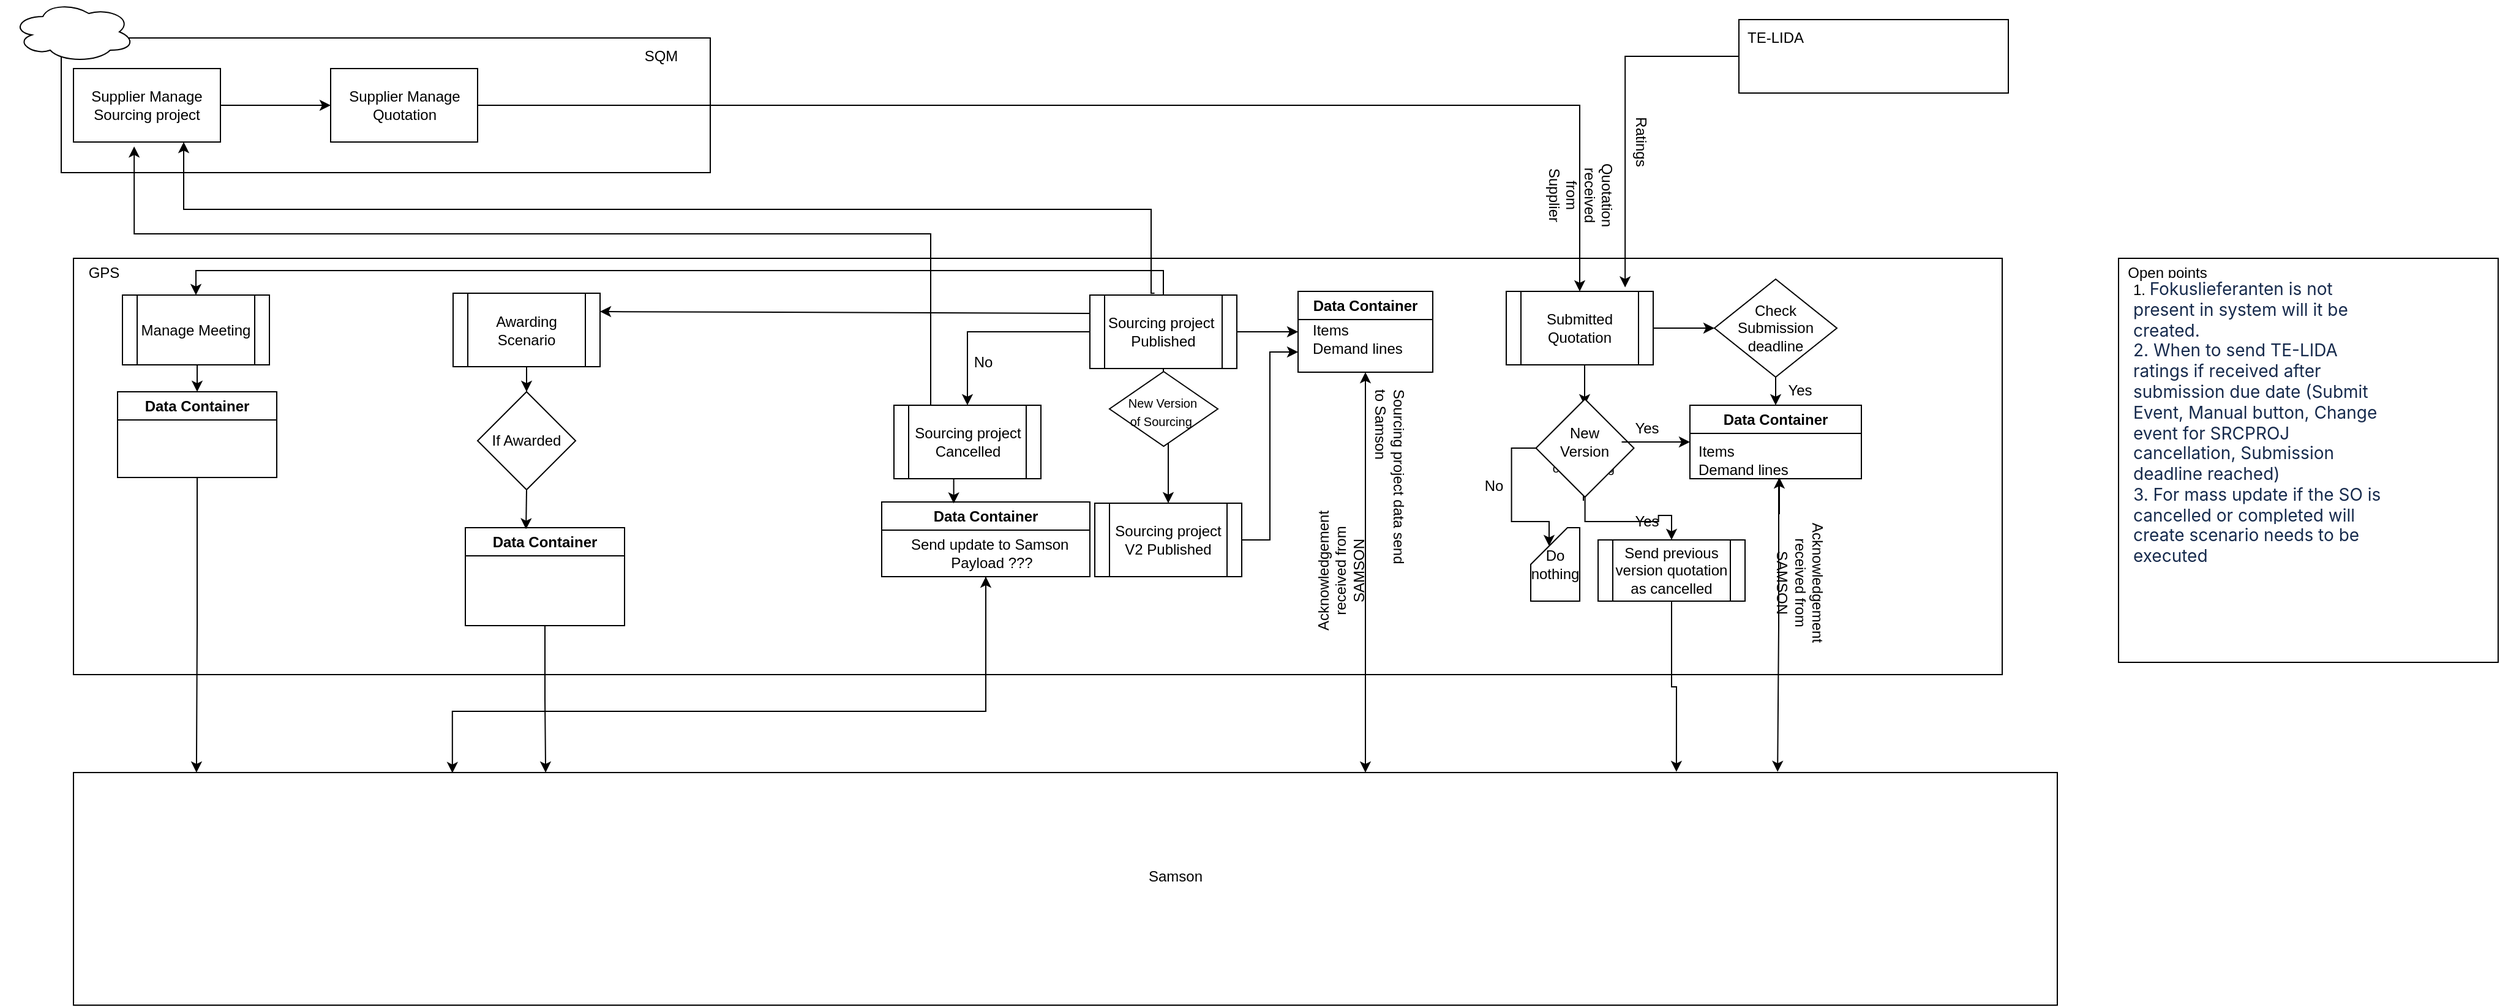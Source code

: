 <mxfile version="26.0.11">
  <diagram name="Page-1" id="dd8cIECYtLtFShTJi25j">
    <mxGraphModel dx="2598" dy="1408" grid="1" gridSize="10" guides="1" tooltips="1" connect="1" arrows="1" fold="1" page="1" pageScale="1" pageWidth="850" pageHeight="1100" math="0" shadow="0">
      <root>
        <mxCell id="0" />
        <mxCell id="1" parent="0" />
        <mxCell id="d7gIqnNGh7gK6bCU3JEa-17" value="" style="rounded=0;whiteSpace=wrap;html=1;" vertex="1" parent="1">
          <mxGeometry x="-830" y="-170" width="530" height="110" as="geometry" />
        </mxCell>
        <mxCell id="d7gIqnNGh7gK6bCU3JEa-1" value="" style="rounded=0;whiteSpace=wrap;html=1;" vertex="1" parent="1">
          <mxGeometry x="-820" y="10" width="1575" height="340" as="geometry" />
        </mxCell>
        <mxCell id="d7gIqnNGh7gK6bCU3JEa-4" value="GPS" style="text;html=1;align=center;verticalAlign=middle;whiteSpace=wrap;rounded=0;" vertex="1" parent="1">
          <mxGeometry x="-880" y="7" width="170" height="30" as="geometry" />
        </mxCell>
        <mxCell id="d7gIqnNGh7gK6bCU3JEa-108" style="edgeStyle=orthogonalEdgeStyle;rounded=0;orthogonalLoop=1;jettySize=auto;html=1;exitX=1;exitY=0.5;exitDx=0;exitDy=0;entryX=0;entryY=0.5;entryDx=0;entryDy=0;" edge="1" parent="1" source="d7gIqnNGh7gK6bCU3JEa-6" target="d7gIqnNGh7gK6bCU3JEa-72">
          <mxGeometry relative="1" as="geometry" />
        </mxCell>
        <mxCell id="d7gIqnNGh7gK6bCU3JEa-126" style="edgeStyle=orthogonalEdgeStyle;rounded=0;orthogonalLoop=1;jettySize=auto;html=1;exitX=0.5;exitY=0;exitDx=0;exitDy=0;entryX=0.5;entryY=0;entryDx=0;entryDy=0;" edge="1" parent="1" source="d7gIqnNGh7gK6bCU3JEa-6" target="d7gIqnNGh7gK6bCU3JEa-122">
          <mxGeometry relative="1" as="geometry" />
        </mxCell>
        <mxCell id="d7gIqnNGh7gK6bCU3JEa-135" style="edgeStyle=orthogonalEdgeStyle;rounded=0;orthogonalLoop=1;jettySize=auto;html=1;exitX=0.44;exitY=-0.024;exitDx=0;exitDy=0;entryX=0.75;entryY=1;entryDx=0;entryDy=0;exitPerimeter=0;" edge="1" parent="1" source="d7gIqnNGh7gK6bCU3JEa-6" target="d7gIqnNGh7gK6bCU3JEa-23">
          <mxGeometry relative="1" as="geometry">
            <Array as="points">
              <mxPoint x="60" y="39" />
              <mxPoint x="60" y="-30" />
              <mxPoint x="-730" y="-30" />
            </Array>
          </mxGeometry>
        </mxCell>
        <mxCell id="d7gIqnNGh7gK6bCU3JEa-147" style="edgeStyle=orthogonalEdgeStyle;rounded=0;orthogonalLoop=1;jettySize=auto;html=1;exitX=0.5;exitY=1;exitDx=0;exitDy=0;entryX=0.5;entryY=0;entryDx=0;entryDy=0;" edge="1" parent="1" source="d7gIqnNGh7gK6bCU3JEa-6" target="d7gIqnNGh7gK6bCU3JEa-145">
          <mxGeometry relative="1" as="geometry" />
        </mxCell>
        <mxCell id="d7gIqnNGh7gK6bCU3JEa-6" value="Sourcing project&amp;nbsp;&lt;div&gt;Published&lt;/div&gt;" style="shape=process;whiteSpace=wrap;html=1;backgroundOutline=1;" vertex="1" parent="1">
          <mxGeometry x="10" y="40" width="120" height="60" as="geometry" />
        </mxCell>
        <mxCell id="d7gIqnNGh7gK6bCU3JEa-18" value="" style="ellipse;shape=cloud;whiteSpace=wrap;html=1;" vertex="1" parent="1">
          <mxGeometry x="-870" y="-200" width="100" height="50" as="geometry" />
        </mxCell>
        <mxCell id="d7gIqnNGh7gK6bCU3JEa-37" style="edgeStyle=orthogonalEdgeStyle;rounded=0;orthogonalLoop=1;jettySize=auto;html=1;entryX=0;entryY=0.5;entryDx=0;entryDy=0;" edge="1" parent="1" source="d7gIqnNGh7gK6bCU3JEa-23" target="d7gIqnNGh7gK6bCU3JEa-24">
          <mxGeometry relative="1" as="geometry" />
        </mxCell>
        <mxCell id="d7gIqnNGh7gK6bCU3JEa-23" value="" style="rounded=0;whiteSpace=wrap;html=1;" vertex="1" parent="1">
          <mxGeometry x="-820" y="-145" width="120" height="60" as="geometry" />
        </mxCell>
        <mxCell id="d7gIqnNGh7gK6bCU3JEa-25" value="Supplier Manage Sourcing project" style="text;html=1;align=center;verticalAlign=middle;whiteSpace=wrap;rounded=0;" vertex="1" parent="1">
          <mxGeometry x="-810" y="-130" width="100" height="30" as="geometry" />
        </mxCell>
        <mxCell id="d7gIqnNGh7gK6bCU3JEa-35" value="" style="group" vertex="1" connectable="0" parent="1">
          <mxGeometry x="-610" y="-145" width="120" height="60" as="geometry" />
        </mxCell>
        <mxCell id="d7gIqnNGh7gK6bCU3JEa-24" value="" style="rounded=0;whiteSpace=wrap;html=1;" vertex="1" parent="d7gIqnNGh7gK6bCU3JEa-35">
          <mxGeometry width="120" height="60" as="geometry" />
        </mxCell>
        <mxCell id="d7gIqnNGh7gK6bCU3JEa-26" value="Supplier Manage Quotation" style="text;html=1;align=center;verticalAlign=middle;whiteSpace=wrap;rounded=0;" vertex="1" parent="d7gIqnNGh7gK6bCU3JEa-35">
          <mxGeometry x="7.5" y="15" width="105" height="30" as="geometry" />
        </mxCell>
        <mxCell id="d7gIqnNGh7gK6bCU3JEa-56" value="" style="rounded=0;whiteSpace=wrap;html=1;" vertex="1" parent="1">
          <mxGeometry x="-820" y="430" width="1620" height="190" as="geometry" />
        </mxCell>
        <mxCell id="d7gIqnNGh7gK6bCU3JEa-68" value="Samson" style="text;html=1;align=center;verticalAlign=middle;whiteSpace=wrap;rounded=0;" vertex="1" parent="1">
          <mxGeometry x="-50" y="500" width="260" height="30" as="geometry" />
        </mxCell>
        <mxCell id="d7gIqnNGh7gK6bCU3JEa-76" value="" style="group" vertex="1" connectable="0" parent="1">
          <mxGeometry x="520" y="27" width="100" height="80" as="geometry" />
        </mxCell>
        <mxCell id="d7gIqnNGh7gK6bCU3JEa-77" value="" style="group" vertex="1" connectable="0" parent="d7gIqnNGh7gK6bCU3JEa-76">
          <mxGeometry width="100" height="80" as="geometry" />
        </mxCell>
        <mxCell id="d7gIqnNGh7gK6bCU3JEa-44" value="" style="rhombus;whiteSpace=wrap;html=1;" vertex="1" parent="d7gIqnNGh7gK6bCU3JEa-77">
          <mxGeometry width="100" height="80" as="geometry" />
        </mxCell>
        <mxCell id="d7gIqnNGh7gK6bCU3JEa-54" value="Check Submission deadline" style="text;html=1;align=center;verticalAlign=middle;whiteSpace=wrap;rounded=0;" vertex="1" parent="d7gIqnNGh7gK6bCU3JEa-77">
          <mxGeometry x="20" y="25" width="60" height="30" as="geometry" />
        </mxCell>
        <mxCell id="d7gIqnNGh7gK6bCU3JEa-79" value="" style="endArrow=classic;startArrow=classic;html=1;rounded=0;entryX=0.5;entryY=1;entryDx=0;entryDy=0;" edge="1" parent="1" target="d7gIqnNGh7gK6bCU3JEa-72">
          <mxGeometry width="50" height="50" relative="1" as="geometry">
            <mxPoint x="235" y="430" as="sourcePoint" />
            <mxPoint x="470" y="230" as="targetPoint" />
            <Array as="points">
              <mxPoint x="235" y="330" />
            </Array>
          </mxGeometry>
        </mxCell>
        <mxCell id="d7gIqnNGh7gK6bCU3JEa-80" value="Sourcing project data send to Samson" style="text;html=1;align=left;verticalAlign=middle;whiteSpace=wrap;rounded=0;rotation=90;" vertex="1" parent="1">
          <mxGeometry x="180" y="175" width="150" height="30" as="geometry" />
        </mxCell>
        <mxCell id="d7gIqnNGh7gK6bCU3JEa-81" value="Acknowledgement received from SAMSON" style="text;html=1;align=center;verticalAlign=middle;whiteSpace=wrap;rounded=0;rotation=90;" vertex="1" parent="1">
          <mxGeometry x="525" y="260" width="130" height="30" as="geometry" />
        </mxCell>
        <mxCell id="d7gIqnNGh7gK6bCU3JEa-86" value="Data Container" style="swimlane;whiteSpace=wrap;html=1;" vertex="1" parent="1">
          <mxGeometry x="500" y="130" width="140" height="60" as="geometry" />
        </mxCell>
        <mxCell id="d7gIqnNGh7gK6bCU3JEa-87" value="Items&amp;nbsp;&lt;div&gt;Demand lines&lt;/div&gt;" style="text;html=1;align=left;verticalAlign=middle;whiteSpace=wrap;rounded=0;" vertex="1" parent="d7gIqnNGh7gK6bCU3JEa-86">
          <mxGeometry x="5" y="30" width="90" height="30" as="geometry" />
        </mxCell>
        <mxCell id="d7gIqnNGh7gK6bCU3JEa-91" value="" style="rounded=0;whiteSpace=wrap;html=1;" vertex="1" parent="1">
          <mxGeometry x="850" y="10" width="310" height="330" as="geometry" />
        </mxCell>
        <mxCell id="d7gIqnNGh7gK6bCU3JEa-92" value="Open points" style="text;html=1;align=center;verticalAlign=middle;whiteSpace=wrap;rounded=0;" vertex="1" parent="1">
          <mxGeometry x="800" y="7" width="180" height="30" as="geometry" />
        </mxCell>
        <mxCell id="d7gIqnNGh7gK6bCU3JEa-93" value="1.&amp;nbsp;&lt;span style=&quot;color: rgb(23, 43, 77); font-family: -apple-system, BlinkMacSystemFont, &amp;quot;Segoe UI&amp;quot;, Roboto, Oxygen, Ubuntu, &amp;quot;Fira Sans&amp;quot;, &amp;quot;Droid Sans&amp;quot;, &amp;quot;Helvetica Neue&amp;quot;, sans-serif; font-size: 14px; background-color: rgb(255, 255, 255);&quot;&gt;Fokuslieferanten is not present in system will it be created.&amp;nbsp;&lt;/span&gt;&lt;div&gt;&lt;span style=&quot;color: rgb(23, 43, 77); font-family: -apple-system, BlinkMacSystemFont, &amp;quot;Segoe UI&amp;quot;, Roboto, Oxygen, Ubuntu, &amp;quot;Fira Sans&amp;quot;, &amp;quot;Droid Sans&amp;quot;, &amp;quot;Helvetica Neue&amp;quot;, sans-serif; font-size: 14px; background-color: rgb(255, 255, 255);&quot;&gt;2. When to send TE-LIDA ratings if received after submission due date (Submit Event, Manual button, Change event for SRCPROJ cancellation, Submission deadline reached)&lt;/span&gt;&lt;/div&gt;&lt;div&gt;&lt;span style=&quot;color: rgb(23, 43, 77); font-family: -apple-system, BlinkMacSystemFont, &amp;quot;Segoe UI&amp;quot;, Roboto, Oxygen, Ubuntu, &amp;quot;Fira Sans&amp;quot;, &amp;quot;Droid Sans&amp;quot;, &amp;quot;Helvetica Neue&amp;quot;, sans-serif; font-size: 14px; background-color: rgb(255, 255, 255);&quot;&gt;3. For mass update if the SO is cancelled or completed will create scenario needs to be executed&lt;/span&gt;&lt;/div&gt;" style="text;html=1;align=left;verticalAlign=middle;whiteSpace=wrap;rounded=0;" vertex="1" parent="1">
          <mxGeometry x="860" y="38.5" width="210" height="210" as="geometry" />
        </mxCell>
        <mxCell id="d7gIqnNGh7gK6bCU3JEa-94" value="" style="shape=process;whiteSpace=wrap;html=1;backgroundOutline=1;" vertex="1" parent="1">
          <mxGeometry x="-150" y="130" width="120" height="60" as="geometry" />
        </mxCell>
        <mxCell id="d7gIqnNGh7gK6bCU3JEa-95" value="" style="endArrow=classic;html=1;rounded=0;entryX=0.5;entryY=0;entryDx=0;entryDy=0;exitX=0;exitY=0.5;exitDx=0;exitDy=0;" edge="1" parent="1" source="d7gIqnNGh7gK6bCU3JEa-6" target="d7gIqnNGh7gK6bCU3JEa-94">
          <mxGeometry width="50" height="50" relative="1" as="geometry">
            <mxPoint x="190" y="210" as="sourcePoint" />
            <mxPoint x="240" y="160" as="targetPoint" />
            <Array as="points">
              <mxPoint x="-90" y="70" />
            </Array>
          </mxGeometry>
        </mxCell>
        <mxCell id="d7gIqnNGh7gK6bCU3JEa-96" value="Sourcing project Cancelled" style="text;html=1;align=center;verticalAlign=middle;whiteSpace=wrap;rounded=0;" vertex="1" parent="1">
          <mxGeometry x="-142.5" y="145" width="105" height="30" as="geometry" />
        </mxCell>
        <mxCell id="d7gIqnNGh7gK6bCU3JEa-97" value="Data Container" style="swimlane;whiteSpace=wrap;html=1;" vertex="1" parent="1">
          <mxGeometry x="-160" y="209" width="170" height="61" as="geometry" />
        </mxCell>
        <mxCell id="d7gIqnNGh7gK6bCU3JEa-98" value="Send update to Samson&amp;nbsp;&lt;div&gt;Payload ???&lt;/div&gt;" style="text;html=1;align=center;verticalAlign=middle;whiteSpace=wrap;rounded=0;" vertex="1" parent="1">
          <mxGeometry x="-150" y="236" width="160" height="30" as="geometry" />
        </mxCell>
        <mxCell id="d7gIqnNGh7gK6bCU3JEa-99" style="edgeStyle=orthogonalEdgeStyle;rounded=0;orthogonalLoop=1;jettySize=auto;html=1;entryX=0.346;entryY=0.02;entryDx=0;entryDy=0;entryPerimeter=0;" edge="1" parent="1" target="d7gIqnNGh7gK6bCU3JEa-97">
          <mxGeometry relative="1" as="geometry">
            <mxPoint x="-91" y="190" as="sourcePoint" />
          </mxGeometry>
        </mxCell>
        <mxCell id="d7gIqnNGh7gK6bCU3JEa-100" style="edgeStyle=orthogonalEdgeStyle;rounded=0;orthogonalLoop=1;jettySize=auto;html=1;exitX=0.5;exitY=1;exitDx=0;exitDy=0;entryX=0.191;entryY=0.002;entryDx=0;entryDy=0;entryPerimeter=0;" edge="1" parent="1" source="d7gIqnNGh7gK6bCU3JEa-97" target="d7gIqnNGh7gK6bCU3JEa-56">
          <mxGeometry relative="1" as="geometry">
            <Array as="points">
              <mxPoint x="-75" y="380" />
              <mxPoint x="-511" y="380" />
            </Array>
          </mxGeometry>
        </mxCell>
        <mxCell id="d7gIqnNGh7gK6bCU3JEa-72" value="Data Container" style="swimlane;whiteSpace=wrap;html=1;" vertex="1" parent="1">
          <mxGeometry x="180" y="37" width="110" height="66" as="geometry" />
        </mxCell>
        <mxCell id="d7gIqnNGh7gK6bCU3JEa-74" value="Items&amp;nbsp;&lt;div&gt;Demand lines&lt;/div&gt;" style="text;html=1;align=left;verticalAlign=middle;whiteSpace=wrap;rounded=0;" vertex="1" parent="d7gIqnNGh7gK6bCU3JEa-72">
          <mxGeometry x="10" y="24" width="90" height="30" as="geometry" />
        </mxCell>
        <mxCell id="d7gIqnNGh7gK6bCU3JEa-112" style="edgeStyle=orthogonalEdgeStyle;rounded=0;orthogonalLoop=1;jettySize=auto;html=1;entryX=0;entryY=0.5;entryDx=0;entryDy=0;" edge="1" parent="1" source="d7gIqnNGh7gK6bCU3JEa-110" target="d7gIqnNGh7gK6bCU3JEa-44">
          <mxGeometry relative="1" as="geometry" />
        </mxCell>
        <mxCell id="d7gIqnNGh7gK6bCU3JEa-162" style="edgeStyle=orthogonalEdgeStyle;rounded=0;orthogonalLoop=1;jettySize=auto;html=1;exitX=0.5;exitY=1;exitDx=0;exitDy=0;" edge="1" parent="1">
          <mxGeometry relative="1" as="geometry">
            <mxPoint x="414" y="130" as="targetPoint" />
            <mxPoint x="414" y="97" as="sourcePoint" />
            <Array as="points">
              <mxPoint x="414" y="110" />
              <mxPoint x="414" y="110" />
            </Array>
          </mxGeometry>
        </mxCell>
        <mxCell id="d7gIqnNGh7gK6bCU3JEa-110" value="Submitted Quotation" style="shape=process;whiteSpace=wrap;html=1;backgroundOutline=1;" vertex="1" parent="1">
          <mxGeometry x="350" y="37" width="120" height="60" as="geometry" />
        </mxCell>
        <mxCell id="d7gIqnNGh7gK6bCU3JEa-113" style="edgeStyle=orthogonalEdgeStyle;rounded=0;orthogonalLoop=1;jettySize=auto;html=1;exitX=0.5;exitY=1;exitDx=0;exitDy=0;entryX=0.5;entryY=0;entryDx=0;entryDy=0;" edge="1" parent="1" source="d7gIqnNGh7gK6bCU3JEa-44" target="d7gIqnNGh7gK6bCU3JEa-86">
          <mxGeometry relative="1" as="geometry" />
        </mxCell>
        <mxCell id="d7gIqnNGh7gK6bCU3JEa-117" value="Yes" style="text;html=1;align=center;verticalAlign=middle;whiteSpace=wrap;rounded=0;" vertex="1" parent="1">
          <mxGeometry x="560" y="103" width="60" height="30" as="geometry" />
        </mxCell>
        <mxCell id="d7gIqnNGh7gK6bCU3JEa-118" value="Quotation received from Supplier" style="text;html=1;align=center;verticalAlign=middle;whiteSpace=wrap;rounded=0;rotation=90;" vertex="1" parent="1">
          <mxGeometry x="384" y="-54" width="55" height="25" as="geometry" />
        </mxCell>
        <mxCell id="d7gIqnNGh7gK6bCU3JEa-119" value="" style="endArrow=classic;html=1;rounded=0;" edge="1" parent="1">
          <mxGeometry width="50" height="50" relative="1" as="geometry">
            <mxPoint x="-75" y="310" as="sourcePoint" />
            <mxPoint x="-75" y="270" as="targetPoint" />
          </mxGeometry>
        </mxCell>
        <mxCell id="d7gIqnNGh7gK6bCU3JEa-120" value="" style="endArrow=classic;html=1;rounded=0;" edge="1" parent="1">
          <mxGeometry width="50" height="50" relative="1" as="geometry">
            <mxPoint x="573" y="219" as="sourcePoint" />
            <mxPoint x="573" y="189" as="targetPoint" />
          </mxGeometry>
        </mxCell>
        <mxCell id="d7gIqnNGh7gK6bCU3JEa-121" value="SQM" style="text;html=1;align=center;verticalAlign=middle;whiteSpace=wrap;rounded=0;" vertex="1" parent="1">
          <mxGeometry x="-370" y="-170" width="60" height="30" as="geometry" />
        </mxCell>
        <mxCell id="d7gIqnNGh7gK6bCU3JEa-142" style="edgeStyle=orthogonalEdgeStyle;rounded=0;orthogonalLoop=1;jettySize=auto;html=1;exitX=0.5;exitY=1;exitDx=0;exitDy=0;entryX=0.5;entryY=0;entryDx=0;entryDy=0;" edge="1" parent="1" source="d7gIqnNGh7gK6bCU3JEa-122" target="d7gIqnNGh7gK6bCU3JEa-141">
          <mxGeometry relative="1" as="geometry" />
        </mxCell>
        <mxCell id="d7gIqnNGh7gK6bCU3JEa-122" value="Manage Meeting" style="shape=process;whiteSpace=wrap;html=1;backgroundOutline=1;" vertex="1" parent="1">
          <mxGeometry x="-780" y="40" width="120" height="57" as="geometry" />
        </mxCell>
        <mxCell id="d7gIqnNGh7gK6bCU3JEa-185" value="" style="edgeStyle=orthogonalEdgeStyle;rounded=0;orthogonalLoop=1;jettySize=auto;html=1;" edge="1" parent="1" source="d7gIqnNGh7gK6bCU3JEa-123" target="d7gIqnNGh7gK6bCU3JEa-184">
          <mxGeometry relative="1" as="geometry" />
        </mxCell>
        <mxCell id="d7gIqnNGh7gK6bCU3JEa-123" value="Awarding Scenario" style="shape=process;whiteSpace=wrap;html=1;backgroundOutline=1;" vertex="1" parent="1">
          <mxGeometry x="-510" y="38.5" width="120" height="60" as="geometry" />
        </mxCell>
        <mxCell id="d7gIqnNGh7gK6bCU3JEa-133" value="No" style="text;html=1;align=center;verticalAlign=middle;whiteSpace=wrap;rounded=0;" vertex="1" parent="1">
          <mxGeometry x="-107" y="80" width="60" height="30" as="geometry" />
        </mxCell>
        <mxCell id="d7gIqnNGh7gK6bCU3JEa-136" style="edgeStyle=orthogonalEdgeStyle;rounded=0;orthogonalLoop=1;jettySize=auto;html=1;exitX=0.25;exitY=0;exitDx=0;exitDy=0;entryX=0.413;entryY=1.06;entryDx=0;entryDy=0;entryPerimeter=0;" edge="1" parent="1" source="d7gIqnNGh7gK6bCU3JEa-94" target="d7gIqnNGh7gK6bCU3JEa-23">
          <mxGeometry relative="1" as="geometry">
            <Array as="points">
              <mxPoint x="-120" y="-10" />
              <mxPoint x="-770" y="-10" />
            </Array>
          </mxGeometry>
        </mxCell>
        <mxCell id="d7gIqnNGh7gK6bCU3JEa-137" style="edgeStyle=orthogonalEdgeStyle;rounded=0;orthogonalLoop=1;jettySize=auto;html=1;entryX=0.5;entryY=0;entryDx=0;entryDy=0;" edge="1" parent="1" source="d7gIqnNGh7gK6bCU3JEa-24" target="d7gIqnNGh7gK6bCU3JEa-110">
          <mxGeometry relative="1" as="geometry" />
        </mxCell>
        <mxCell id="d7gIqnNGh7gK6bCU3JEa-139" value="Acknowledgement received from SAMSON" style="text;html=1;align=center;verticalAlign=middle;whiteSpace=wrap;rounded=0;rotation=270;" vertex="1" parent="1">
          <mxGeometry x="150" y="250" width="130" height="30" as="geometry" />
        </mxCell>
        <mxCell id="d7gIqnNGh7gK6bCU3JEa-141" value="Data Container" style="swimlane;whiteSpace=wrap;html=1;" vertex="1" parent="1">
          <mxGeometry x="-784" y="119" width="130" height="70" as="geometry" />
        </mxCell>
        <mxCell id="d7gIqnNGh7gK6bCU3JEa-148" style="edgeStyle=orthogonalEdgeStyle;rounded=0;orthogonalLoop=1;jettySize=auto;html=1;entryX=0;entryY=0.75;entryDx=0;entryDy=0;" edge="1" parent="1" source="d7gIqnNGh7gK6bCU3JEa-145" target="d7gIqnNGh7gK6bCU3JEa-72">
          <mxGeometry relative="1" as="geometry" />
        </mxCell>
        <mxCell id="d7gIqnNGh7gK6bCU3JEa-145" value="Sourcing project V2 Published" style="shape=process;whiteSpace=wrap;html=1;backgroundOutline=1;" vertex="1" parent="1">
          <mxGeometry x="14" y="210" width="120" height="60" as="geometry" />
        </mxCell>
        <mxCell id="d7gIqnNGh7gK6bCU3JEa-154" value="" style="endArrow=classic;html=1;rounded=0;entryX=1;entryY=0.25;entryDx=0;entryDy=0;exitX=0;exitY=0.25;exitDx=0;exitDy=0;" edge="1" parent="1" source="d7gIqnNGh7gK6bCU3JEa-6" target="d7gIqnNGh7gK6bCU3JEa-123">
          <mxGeometry width="50" height="50" relative="1" as="geometry">
            <mxPoint x="-140" y="180" as="sourcePoint" />
            <mxPoint x="-90" y="130" as="targetPoint" />
          </mxGeometry>
        </mxCell>
        <mxCell id="d7gIqnNGh7gK6bCU3JEa-155" value="" style="rounded=0;whiteSpace=wrap;html=1;" vertex="1" parent="1">
          <mxGeometry x="540" y="-185" width="220" height="60" as="geometry" />
        </mxCell>
        <mxCell id="d7gIqnNGh7gK6bCU3JEa-156" value="TE-LIDA" style="text;html=1;align=center;verticalAlign=middle;whiteSpace=wrap;rounded=0;" vertex="1" parent="1">
          <mxGeometry x="540" y="-185" width="60" height="30" as="geometry" />
        </mxCell>
        <mxCell id="d7gIqnNGh7gK6bCU3JEa-157" style="edgeStyle=orthogonalEdgeStyle;rounded=0;orthogonalLoop=1;jettySize=auto;html=1;entryX=0.809;entryY=-0.054;entryDx=0;entryDy=0;entryPerimeter=0;" edge="1" parent="1" source="d7gIqnNGh7gK6bCU3JEa-155" target="d7gIqnNGh7gK6bCU3JEa-110">
          <mxGeometry relative="1" as="geometry" />
        </mxCell>
        <mxCell id="d7gIqnNGh7gK6bCU3JEa-158" value="Ratings" style="text;html=1;align=center;verticalAlign=middle;whiteSpace=wrap;rounded=0;rotation=90;" vertex="1" parent="1">
          <mxGeometry x="430" y="-100" width="60" height="30" as="geometry" />
        </mxCell>
        <mxCell id="d7gIqnNGh7gK6bCU3JEa-161" value="" style="group" vertex="1" connectable="0" parent="1">
          <mxGeometry x="370" y="129.5" width="115" height="100.5" as="geometry" />
        </mxCell>
        <mxCell id="d7gIqnNGh7gK6bCU3JEa-159" value="" style="rhombus;whiteSpace=wrap;html=1;" vertex="1" parent="d7gIqnNGh7gK6bCU3JEa-161">
          <mxGeometry x="-344" y="-27" width="88.5" height="61" as="geometry" />
        </mxCell>
        <mxCell id="d7gIqnNGh7gK6bCU3JEa-160" value="&amp;nbsp;&lt;div&gt;&lt;font style=&quot;font-size: 10px;&quot;&gt;New Version of Sourcing&amp;nbsp;&lt;/font&gt;&lt;/div&gt;" style="text;html=1;align=center;verticalAlign=middle;whiteSpace=wrap;rounded=0;" vertex="1" parent="d7gIqnNGh7gK6bCU3JEa-161">
          <mxGeometry x="-335" y="-17" width="68.5" height="31" as="geometry" />
        </mxCell>
        <mxCell id="d7gIqnNGh7gK6bCU3JEa-197" value="&amp;nbsp;&lt;div&gt;&lt;font style=&quot;font-size: 10px;&quot;&gt;New Version of Sourcing&amp;nbsp;&lt;/font&gt;&lt;/div&gt;" style="text;html=1;align=center;verticalAlign=middle;whiteSpace=wrap;rounded=0;" vertex="1" parent="d7gIqnNGh7gK6bCU3JEa-161">
          <mxGeometry x="10" y="20.5" width="68.5" height="31" as="geometry" />
        </mxCell>
        <mxCell id="d7gIqnNGh7gK6bCU3JEa-209" value="Yes" style="text;html=1;align=center;verticalAlign=middle;whiteSpace=wrap;rounded=0;" vertex="1" parent="d7gIqnNGh7gK6bCU3JEa-161">
          <mxGeometry x="65" y="80.5" width="60" height="30" as="geometry" />
        </mxCell>
        <mxCell id="d7gIqnNGh7gK6bCU3JEa-165" value="" style="endArrow=none;html=1;rounded=0;entryX=0.25;entryY=1;entryDx=0;entryDy=0;" edge="1" parent="1">
          <mxGeometry width="50" height="50" relative="1" as="geometry">
            <mxPoint x="413" y="208" as="sourcePoint" />
            <mxPoint x="413.125" y="188.5" as="targetPoint" />
          </mxGeometry>
        </mxCell>
        <mxCell id="d7gIqnNGh7gK6bCU3JEa-172" value="Do nothing" style="shape=card;whiteSpace=wrap;html=1;" vertex="1" parent="1">
          <mxGeometry x="370" y="230" width="40" height="60" as="geometry" />
        </mxCell>
        <mxCell id="d7gIqnNGh7gK6bCU3JEa-173" value="Send previous version quotation as cancelled" style="shape=process;whiteSpace=wrap;html=1;backgroundOutline=1;" vertex="1" parent="1">
          <mxGeometry x="425" y="240" width="120" height="50" as="geometry" />
        </mxCell>
        <mxCell id="d7gIqnNGh7gK6bCU3JEa-180" style="edgeStyle=orthogonalEdgeStyle;rounded=0;orthogonalLoop=1;jettySize=auto;html=1;entryX=0.808;entryY=-0.003;entryDx=0;entryDy=0;entryPerimeter=0;" edge="1" parent="1" source="d7gIqnNGh7gK6bCU3JEa-173" target="d7gIqnNGh7gK6bCU3JEa-56">
          <mxGeometry relative="1" as="geometry" />
        </mxCell>
        <mxCell id="d7gIqnNGh7gK6bCU3JEa-183" style="edgeStyle=orthogonalEdgeStyle;rounded=0;orthogonalLoop=1;jettySize=auto;html=1;exitX=0.75;exitY=1;exitDx=0;exitDy=0;entryX=0.859;entryY=-0.003;entryDx=0;entryDy=0;entryPerimeter=0;" edge="1" parent="1" source="d7gIqnNGh7gK6bCU3JEa-87" target="d7gIqnNGh7gK6bCU3JEa-56">
          <mxGeometry relative="1" as="geometry" />
        </mxCell>
        <mxCell id="d7gIqnNGh7gK6bCU3JEa-184" value="If Awarded" style="rhombus;whiteSpace=wrap;html=1;" vertex="1" parent="1">
          <mxGeometry x="-490" y="119" width="80" height="80" as="geometry" />
        </mxCell>
        <mxCell id="d7gIqnNGh7gK6bCU3JEa-186" value="Data Container" style="swimlane;whiteSpace=wrap;html=1;" vertex="1" parent="1">
          <mxGeometry x="-500" y="230" width="130" height="80" as="geometry" />
        </mxCell>
        <mxCell id="d7gIqnNGh7gK6bCU3JEa-190" style="edgeStyle=orthogonalEdgeStyle;rounded=0;orthogonalLoop=1;jettySize=auto;html=1;exitX=0.5;exitY=1;exitDx=0;exitDy=0;entryX=0.381;entryY=0.016;entryDx=0;entryDy=0;entryPerimeter=0;" edge="1" parent="1" source="d7gIqnNGh7gK6bCU3JEa-184" target="d7gIqnNGh7gK6bCU3JEa-186">
          <mxGeometry relative="1" as="geometry" />
        </mxCell>
        <mxCell id="d7gIqnNGh7gK6bCU3JEa-204" style="edgeStyle=orthogonalEdgeStyle;rounded=0;orthogonalLoop=1;jettySize=auto;html=1;entryX=0.5;entryY=0;entryDx=0;entryDy=0;" edge="1" parent="1" source="d7gIqnNGh7gK6bCU3JEa-196" target="d7gIqnNGh7gK6bCU3JEa-173">
          <mxGeometry relative="1" as="geometry" />
        </mxCell>
        <mxCell id="d7gIqnNGh7gK6bCU3JEa-196" value="" style="rhombus;whiteSpace=wrap;html=1;" vertex="1" parent="1">
          <mxGeometry x="374.25" y="125" width="80" height="80" as="geometry" />
        </mxCell>
        <mxCell id="d7gIqnNGh7gK6bCU3JEa-192" style="edgeStyle=orthogonalEdgeStyle;rounded=0;orthogonalLoop=1;jettySize=auto;html=1;entryX=0.238;entryY=0;entryDx=0;entryDy=0;entryPerimeter=0;" edge="1" parent="1" source="d7gIqnNGh7gK6bCU3JEa-186" target="d7gIqnNGh7gK6bCU3JEa-56">
          <mxGeometry relative="1" as="geometry" />
        </mxCell>
        <mxCell id="d7gIqnNGh7gK6bCU3JEa-208" style="edgeStyle=orthogonalEdgeStyle;rounded=0;orthogonalLoop=1;jettySize=auto;html=1;entryX=0;entryY=0.5;entryDx=0;entryDy=0;" edge="1" parent="1" source="d7gIqnNGh7gK6bCU3JEa-198" target="d7gIqnNGh7gK6bCU3JEa-86">
          <mxGeometry relative="1" as="geometry" />
        </mxCell>
        <mxCell id="d7gIqnNGh7gK6bCU3JEa-198" value="New Version" style="text;html=1;align=center;verticalAlign=middle;whiteSpace=wrap;rounded=0;" vertex="1" parent="1">
          <mxGeometry x="384.25" y="145" width="60" height="30" as="geometry" />
        </mxCell>
        <mxCell id="d7gIqnNGh7gK6bCU3JEa-203" style="edgeStyle=orthogonalEdgeStyle;rounded=0;orthogonalLoop=1;jettySize=auto;html=1;entryX=0;entryY=0;entryDx=15;entryDy=15;entryPerimeter=0;exitX=0;exitY=0.5;exitDx=0;exitDy=0;" edge="1" parent="1" source="d7gIqnNGh7gK6bCU3JEa-196" target="d7gIqnNGh7gK6bCU3JEa-172">
          <mxGeometry relative="1" as="geometry" />
        </mxCell>
        <mxCell id="d7gIqnNGh7gK6bCU3JEa-207" value="No" style="text;html=1;align=center;verticalAlign=middle;whiteSpace=wrap;rounded=0;" vertex="1" parent="1">
          <mxGeometry x="310" y="181" width="60" height="30" as="geometry" />
        </mxCell>
        <mxCell id="d7gIqnNGh7gK6bCU3JEa-205" value="Yes" style="text;html=1;align=center;verticalAlign=middle;whiteSpace=wrap;rounded=0;" vertex="1" parent="1">
          <mxGeometry x="435" y="133.5" width="60" height="30" as="geometry" />
        </mxCell>
        <mxCell id="d7gIqnNGh7gK6bCU3JEa-210" style="edgeStyle=orthogonalEdgeStyle;rounded=0;orthogonalLoop=1;jettySize=auto;html=1;entryX=0.062;entryY=0;entryDx=0;entryDy=0;entryPerimeter=0;" edge="1" parent="1" source="d7gIqnNGh7gK6bCU3JEa-141" target="d7gIqnNGh7gK6bCU3JEa-56">
          <mxGeometry relative="1" as="geometry" />
        </mxCell>
      </root>
    </mxGraphModel>
  </diagram>
</mxfile>
